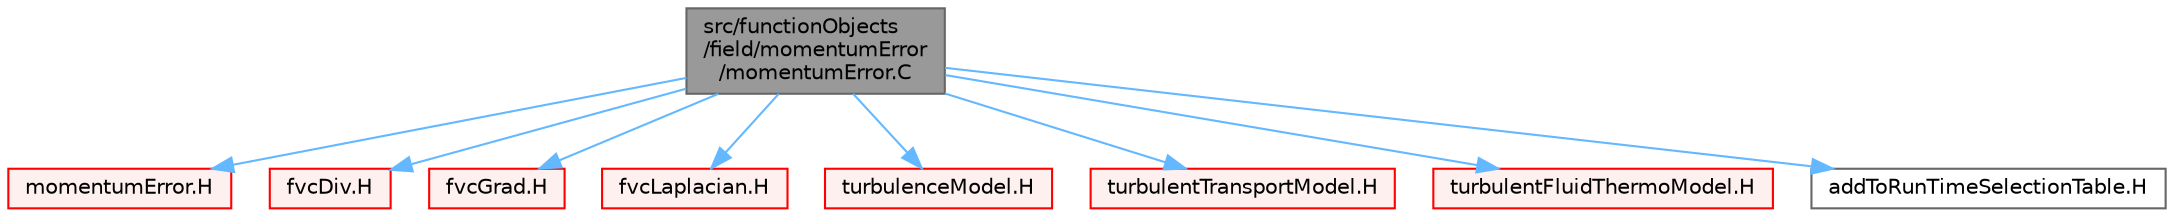 digraph "src/functionObjects/field/momentumError/momentumError.C"
{
 // LATEX_PDF_SIZE
  bgcolor="transparent";
  edge [fontname=Helvetica,fontsize=10,labelfontname=Helvetica,labelfontsize=10];
  node [fontname=Helvetica,fontsize=10,shape=box,height=0.2,width=0.4];
  Node1 [id="Node000001",label="src/functionObjects\l/field/momentumError\l/momentumError.C",height=0.2,width=0.4,color="gray40", fillcolor="grey60", style="filled", fontcolor="black",tooltip=" "];
  Node1 -> Node2 [id="edge1_Node000001_Node000002",color="steelblue1",style="solid",tooltip=" "];
  Node2 [id="Node000002",label="momentumError.H",height=0.2,width=0.4,color="red", fillcolor="#FFF0F0", style="filled",URL="$momentumError_8H.html",tooltip=" "];
  Node1 -> Node403 [id="edge2_Node000001_Node000403",color="steelblue1",style="solid",tooltip=" "];
  Node403 [id="Node000403",label="fvcDiv.H",height=0.2,width=0.4,color="red", fillcolor="#FFF0F0", style="filled",URL="$fvcDiv_8H.html",tooltip="Calculate the divergence of the given field."];
  Node1 -> Node404 [id="edge3_Node000001_Node000404",color="steelblue1",style="solid",tooltip=" "];
  Node404 [id="Node000404",label="fvcGrad.H",height=0.2,width=0.4,color="red", fillcolor="#FFF0F0", style="filled",URL="$fvcGrad_8H.html",tooltip="Calculate the gradient of the given field."];
  Node1 -> Node405 [id="edge4_Node000001_Node000405",color="steelblue1",style="solid",tooltip=" "];
  Node405 [id="Node000405",label="fvcLaplacian.H",height=0.2,width=0.4,color="red", fillcolor="#FFF0F0", style="filled",URL="$fvcLaplacian_8H.html",tooltip="Calculate the laplacian of the given field."];
  Node1 -> Node406 [id="edge5_Node000001_Node000406",color="steelblue1",style="solid",tooltip=" "];
  Node406 [id="Node000406",label="turbulenceModel.H",height=0.2,width=0.4,color="red", fillcolor="#FFF0F0", style="filled",URL="$turbulenceModel_8H.html",tooltip=" "];
  Node1 -> Node429 [id="edge6_Node000001_Node000429",color="steelblue1",style="solid",tooltip=" "];
  Node429 [id="Node000429",label="turbulentTransportModel.H",height=0.2,width=0.4,color="red", fillcolor="#FFF0F0", style="filled",URL="$turbulentTransportModel_8H.html",tooltip=" "];
  Node1 -> Node451 [id="edge7_Node000001_Node000451",color="steelblue1",style="solid",tooltip=" "];
  Node451 [id="Node000451",label="turbulentFluidThermoModel.H",height=0.2,width=0.4,color="red", fillcolor="#FFF0F0", style="filled",URL="$turbulentFluidThermoModel_8H.html",tooltip=" "];
  Node1 -> Node460 [id="edge8_Node000001_Node000460",color="steelblue1",style="solid",tooltip=" "];
  Node460 [id="Node000460",label="addToRunTimeSelectionTable.H",height=0.2,width=0.4,color="grey40", fillcolor="white", style="filled",URL="$addToRunTimeSelectionTable_8H.html",tooltip="Macros for easy insertion into run-time selection tables."];
}
